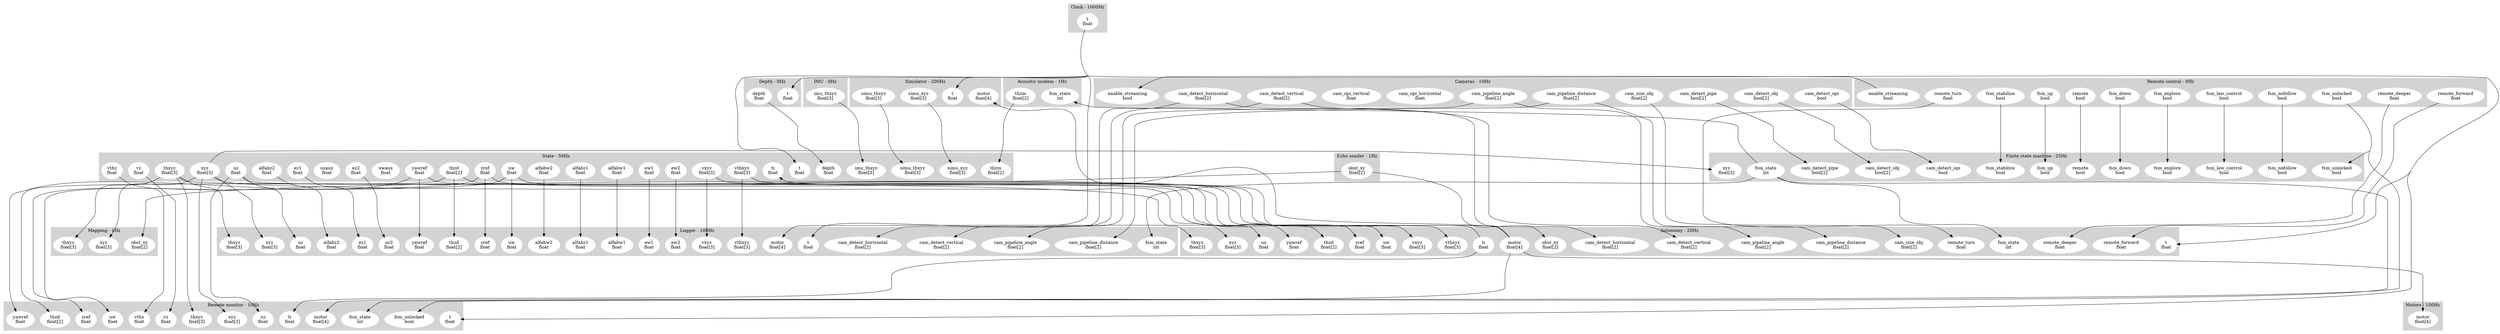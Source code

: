 digraph links {
	concentrate=true;
	subgraph cluster_1 {
		label = "Acoustic modem - 1Hz";
		style=filled;
		color=lightgrey;
		node [style=filled,color=white];
		2 [label = "fsm_state\nint"];
		3 [label = "thzm\nfloat[2]"];
	}
	subgraph cluster_4 {
		label = "Autonomy - 20Hz";
		style=filled;
		color=lightgrey;
		node [style=filled,color=white];
		5 [label = "cam_detect_horizontal\nfloat[2]"];
		6 [label = "cam_detect_vertical\nfloat[2]"];
		7 [label = "cam_pipeline_angle\nfloat[2]"];
		8 [label = "cam_pipeline_distance\nfloat[2]"];
		9 [label = "cam_size_obj\nfloat[2]"];
		10 [label = "fsm_state\nint"];
		11 [label = "obst_xy\nfloat[2]"];
		12 [label = "remote_deeper\nfloat"];
		13 [label = "remote_forward\nfloat"];
		14 [label = "remote_turn\nfloat"];
		15 [label = "t\nfloat"];
		16 [label = "thxyz\nfloat[3]"];
		17 [label = "thzd\nfloat[2]"];
		18 [label = "uw\nfloat"];
		19 [label = "uz\nfloat"];
		20 [label = "vthxyz\nfloat[3]"];
		21 [label = "vxyz\nfloat[3]"];
		22 [label = "xyz\nfloat[3]"];
		23 [label = "yawref\nfloat"];
		24 [label = "zref\nfloat"];
		25 [label = "motor\nfloat[4]"];
		26 [label = "ti\nfloat"];
	}
	subgraph cluster_27 {
		label = "Cameras - 10Hz";
		style=filled;
		color=lightgrey;
		node [style=filled,color=white];
		28 [label = "enable_streaming\nbool"];
		29 [label = "cam_detect_horizontal\nfloat[2]"];
		30 [label = "cam_detect_obj\nbool[2]"];
		31 [label = "cam_detect_opi\nbool"];
		32 [label = "cam_detect_pipe\nbool[2]"];
		33 [label = "cam_detect_vertical\nfloat[2]"];
		34 [label = "cam_opi_horizontal\nfloat"];
		35 [label = "cam_opi_vertical\nfloat"];
		36 [label = "cam_pipeline_angle\nfloat[2]"];
		37 [label = "cam_pipeline_distance\nfloat[2]"];
		38 [label = "cam_size_obj\nfloat[2]"];
	}
	subgraph cluster_39 {
		label = "Clock - 1000Hz";
		style=filled;
		color=lightgrey;
		node [style=filled,color=white];
		40 [label = "t\nfloat"];
	}
	subgraph cluster_41 {
		label = "Echo sonder - 1Hz";
		style=filled;
		color=lightgrey;
		node [style=filled,color=white];
		42 [label = "obst_xy\nfloat[2]"];
	}
	subgraph cluster_43 {
		label = "Depth - 0Hz";
		style=filled;
		color=lightgrey;
		node [style=filled,color=white];
		44 [label = "t\nfloat"];
		45 [label = "depth\nfloat"];
	}
	subgraph cluster_46 {
		label = "IMU - 0Hz";
		style=filled;
		color=lightgrey;
		node [style=filled,color=white];
		47 [label = "imu_thxyz\nfloat[3]"];
	}
	subgraph cluster_48 {
		label = "Logger - 100Hz";
		style=filled;
		color=lightgrey;
		node [style=filled,color=white];
		49 [label = "alfabw1\nfloat"];
		50 [label = "alfabw2\nfloat"];
		51 [label = "alfabz1\nfloat"];
		52 [label = "alfabz2\nfloat"];
		53 [label = "cam_detect_horizontal\nfloat[2]"];
		54 [label = "cam_detect_vertical\nfloat[2]"];
		55 [label = "cam_pipeline_angle\nfloat[2]"];
		56 [label = "cam_pipeline_distance\nfloat[2]"];
		57 [label = "ew1\nfloat"];
		58 [label = "ew2\nfloat"];
		59 [label = "ez1\nfloat"];
		60 [label = "ez2\nfloat"];
		61 [label = "fsm_state\nint"];
		62 [label = "motor\nfloat[4]"];
		63 [label = "t\nfloat"];
		64 [label = "thxyz\nfloat[3]"];
		65 [label = "thzd\nfloat[2]"];
		66 [label = "uw\nfloat"];
		67 [label = "uz\nfloat"];
		68 [label = "vthxyz\nfloat[3]"];
		69 [label = "vxyz\nfloat[3]"];
		70 [label = "xyz\nfloat[3]"];
		71 [label = "yawref\nfloat"];
		72 [label = "zref\nfloat"];
	}
	subgraph cluster_73 {
		label = "Mapping - 1Hz";
		style=filled;
		color=lightgrey;
		node [style=filled,color=white];
		74 [label = "obst_xy\nfloat[2]"];
		75 [label = "thxyz\nfloat[3]"];
		76 [label = "xyz\nfloat[3]"];
	}
	subgraph cluster_77 {
		label = "Motors - 100Hz";
		style=filled;
		color=lightgrey;
		node [style=filled,color=white];
		78 [label = "motor\nfloat[4]"];
	}
	subgraph cluster_79 {
		label = "Remote control - 0Hz";
		style=filled;
		color=lightgrey;
		node [style=filled,color=white];
		80 [label = "enable_streaming\nbool"];
		81 [label = "fsm_down\nbool"];
		82 [label = "fsm_explore\nbool"];
		83 [label = "fsm_law_control\nbool"];
		84 [label = "fsm_nofollow\nbool"];
		85 [label = "fsm_stabilize\nbool"];
		86 [label = "fsm_unlocked\nbool"];
		87 [label = "fsm_up\nbool"];
		88 [label = "remote\nbool"];
		89 [label = "remote_deeper\nfloat"];
		90 [label = "remote_forward\nfloat"];
		91 [label = "remote_turn\nfloat"];
	}
	subgraph cluster_92 {
		label = "Remote monitor - 10Hz";
		style=filled;
		color=lightgrey;
		node [style=filled,color=white];
		93 [label = "fsm_state\nint"];
		94 [label = "fsm_unlocked\nbool"];
		95 [label = "motor\nfloat[4]"];
		96 [label = "t\nfloat"];
		97 [label = "thxyz\nfloat[3]"];
		98 [label = "thzd\nfloat[2]"];
		99 [label = "ti\nfloat"];
		100 [label = "uw\nfloat"];
		101 [label = "uz\nfloat"];
		102 [label = "vthz\nfloat"];
		103 [label = "vz\nfloat"];
		104 [label = "xyz\nfloat[3]"];
		105 [label = "yawref\nfloat"];
		106 [label = "zref\nfloat"];
	}
	subgraph cluster_107 {
		label = "Simulator - 200Hz";
		style=filled;
		color=lightgrey;
		node [style=filled,color=white];
		108 [label = "motor\nfloat[4]"];
		109 [label = "t\nfloat"];
		110 [label = "simu_thxyz\nfloat[3]"];
		111 [label = "simu_xyz\nfloat[3]"];
	}
	subgraph cluster_112 {
		label = "State - 50Hz";
		style=filled;
		color=lightgrey;
		node [style=filled,color=white];
		113 [label = "depth\nfloat"];
		114 [label = "imu_thxyz\nfloat[3]"];
		115 [label = "simu_thxyz\nfloat[3]"];
		116 [label = "simu_xyz\nfloat[3]"];
		117 [label = "t\nfloat"];
		118 [label = "thzm\nfloat[2]"];
		119 [label = "ti\nfloat"];
		120 [label = "alfabw1\nfloat"];
		121 [label = "alfabw2\nfloat"];
		122 [label = "alfabz1\nfloat"];
		123 [label = "alfabz2\nfloat"];
		124 [label = "ew1\nfloat"];
		125 [label = "ew2\nfloat"];
		126 [label = "ez1\nfloat"];
		127 [label = "ez2\nfloat"];
		128 [label = "thxyz\nfloat[3]"];
		129 [label = "thzd\nfloat[2]"];
		130 [label = "uw\nfloat"];
		131 [label = "uwaux\nfloat"];
		132 [label = "uz\nfloat"];
		133 [label = "uzaux\nfloat"];
		134 [label = "vthxyz\nfloat[3]"];
		135 [label = "vthz\nfloat"];
		136 [label = "vxyz\nfloat[3]"];
		137 [label = "vz\nfloat"];
		138 [label = "xyz\nfloat[3]"];
		139 [label = "yawref\nfloat"];
		140 [label = "zref\nfloat"];
	}
	subgraph cluster_141 {
		label = "Finite state machine - 25Hz";
		style=filled;
		color=lightgrey;
		node [style=filled,color=white];
		142 [label = "cam_detect_obj\nbool[2]"];
		143 [label = "cam_detect_opi\nbool"];
		144 [label = "cam_detect_pipe\nbool[2]"];
		145 [label = "fsm_down\nbool"];
		146 [label = "fsm_explore\nbool"];
		147 [label = "fsm_law_control\nbool"];
		148 [label = "fsm_nofollow\nbool"];
		149 [label = "fsm_stabilize\nbool"];
		150 [label = "fsm_unlocked\nbool"];
		151 [label = "fsm_up\nbool"];
		152 [label = "remote\nbool"];
		153 [label = "xyz\nfloat[3]"];
		154 [label = "fsm_state\nint"];
	}
	subgraph cluster_155 {
		label = "subscriber - 10Hz";
		style=filled;
		color=lightgrey;
		node [style=filled,color=white];
	}
	subgraph cluster_156 {
		label = "Subscriber IMU - 10Hz";
		style=filled;
		color=lightgrey;
		node [style=filled,color=white];
	}
	120->49 [minlen=5];
	121->50 [minlen=5];
	122->51 [minlen=5];
	123->52 [minlen=5];
	29->5 [minlen=5];
	29->53 [minlen=5];
	30->142 [minlen=5];
	31->143 [minlen=5];
	32->144 [minlen=5];
	33->6 [minlen=5];
	33->54 [minlen=5];
	36->7 [minlen=5];
	36->55 [minlen=5];
	37->8 [minlen=5];
	37->56 [minlen=5];
	38->9 [minlen=5];
	45->113 [minlen=5];
	80->28 [minlen=5];
	124->57 [minlen=5];
	125->58 [minlen=5];
	126->59 [minlen=5];
	127->60 [minlen=5];
	81->145 [minlen=5];
	82->146 [minlen=5];
	83->147 [minlen=5];
	84->148 [minlen=5];
	85->149 [minlen=5];
	154->2 [minlen=5];
	154->10 [minlen=5];
	154->61 [minlen=5];
	154->93 [minlen=5];
	86->94 [minlen=5];
	86->150 [minlen=5];
	87->151 [minlen=5];
	47->114 [minlen=5];
	25->62 [minlen=5];
	25->78 [minlen=5];
	25->95 [minlen=5];
	25->108 [minlen=5];
	42->11 [minlen=5];
	42->74 [minlen=5];
	88->152 [minlen=5];
	89->12 [minlen=5];
	90->13 [minlen=5];
	91->14 [minlen=5];
	110->115 [minlen=5];
	111->116 [minlen=5];
	40->15 [minlen=5];
	40->44 [minlen=5];
	40->63 [minlen=5];
	40->96 [minlen=5];
	40->109 [minlen=5];
	40->117 [minlen=5];
	128->16 [minlen=5];
	128->64 [minlen=5];
	128->75 [minlen=5];
	128->97 [minlen=5];
	129->17 [minlen=5];
	129->65 [minlen=5];
	129->98 [minlen=5];
	3->118 [minlen=5];
	26->99 [minlen=5];
	26->119 [minlen=5];
	130->18 [minlen=5];
	130->66 [minlen=5];
	130->100 [minlen=5];
	132->19 [minlen=5];
	132->67 [minlen=5];
	132->101 [minlen=5];
	134->20 [minlen=5];
	134->68 [minlen=5];
	135->102 [minlen=5];
	136->21 [minlen=5];
	136->69 [minlen=5];
	137->103 [minlen=5];
	138->22 [minlen=5];
	138->70 [minlen=5];
	138->76 [minlen=5];
	138->104 [minlen=5];
	138->153 [minlen=5];
	139->23 [minlen=5];
	139->71 [minlen=5];
	139->105 [minlen=5];
	140->24 [minlen=5];
	140->72 [minlen=5];
	140->106 [minlen=5];
}